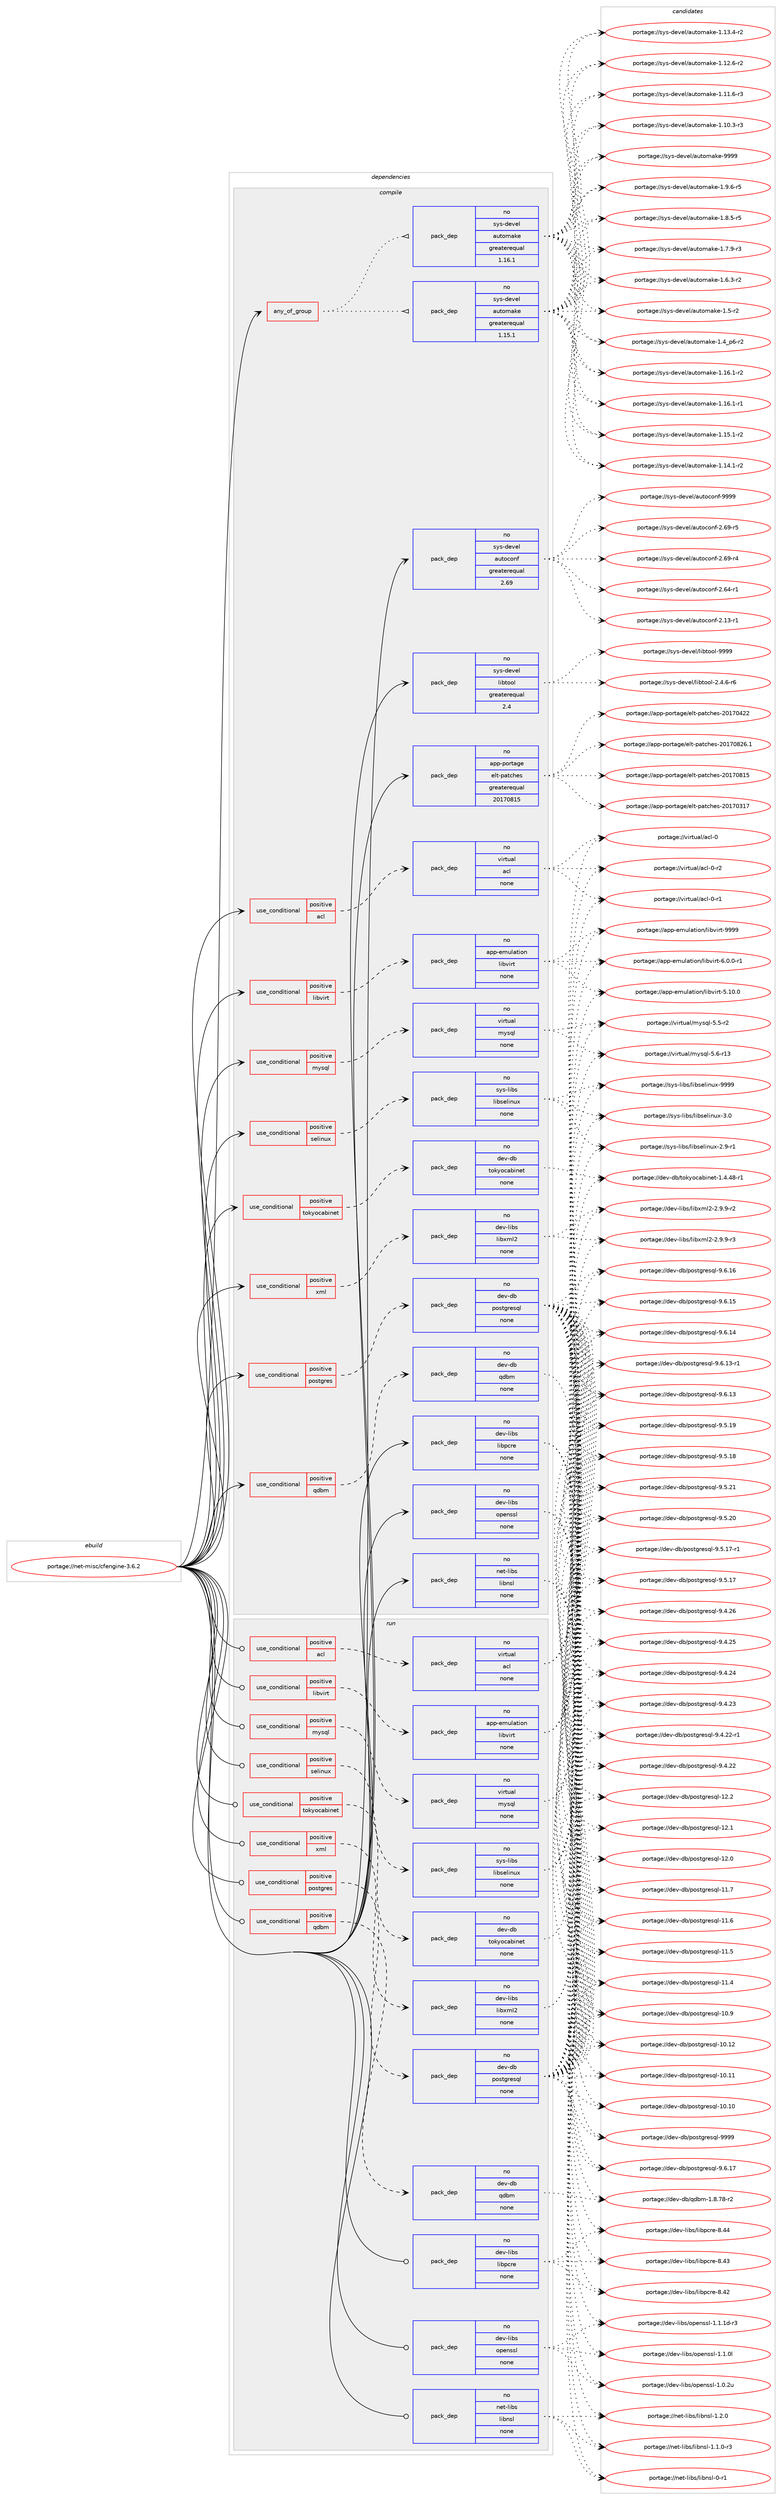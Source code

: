 digraph prolog {

# *************
# Graph options
# *************

newrank=true;
concentrate=true;
compound=true;
graph [rankdir=LR,fontname=Helvetica,fontsize=10,ranksep=1.5];#, ranksep=2.5, nodesep=0.2];
edge  [arrowhead=vee];
node  [fontname=Helvetica,fontsize=10];

# **********
# The ebuild
# **********

subgraph cluster_leftcol {
color=gray;
rank=same;
label=<<i>ebuild</i>>;
id [label="portage://net-misc/cfengine-3.6.2", color=red, width=4, href="../net-misc/cfengine-3.6.2.svg"];
}

# ****************
# The dependencies
# ****************

subgraph cluster_midcol {
color=gray;
label=<<i>dependencies</i>>;
subgraph cluster_compile {
fillcolor="#eeeeee";
style=filled;
label=<<i>compile</i>>;
subgraph any1076 {
dependency53568 [label=<<TABLE BORDER="0" CELLBORDER="1" CELLSPACING="0" CELLPADDING="4"><TR><TD CELLPADDING="10">any_of_group</TD></TR></TABLE>>, shape=none, color=red];subgraph pack42357 {
dependency53569 [label=<<TABLE BORDER="0" CELLBORDER="1" CELLSPACING="0" CELLPADDING="4" WIDTH="220"><TR><TD ROWSPAN="6" CELLPADDING="30">pack_dep</TD></TR><TR><TD WIDTH="110">no</TD></TR><TR><TD>sys-devel</TD></TR><TR><TD>automake</TD></TR><TR><TD>greaterequal</TD></TR><TR><TD>1.16.1</TD></TR></TABLE>>, shape=none, color=blue];
}
dependency53568:e -> dependency53569:w [weight=20,style="dotted",arrowhead="oinv"];
subgraph pack42358 {
dependency53570 [label=<<TABLE BORDER="0" CELLBORDER="1" CELLSPACING="0" CELLPADDING="4" WIDTH="220"><TR><TD ROWSPAN="6" CELLPADDING="30">pack_dep</TD></TR><TR><TD WIDTH="110">no</TD></TR><TR><TD>sys-devel</TD></TR><TR><TD>automake</TD></TR><TR><TD>greaterequal</TD></TR><TR><TD>1.15.1</TD></TR></TABLE>>, shape=none, color=blue];
}
dependency53568:e -> dependency53570:w [weight=20,style="dotted",arrowhead="oinv"];
}
id:e -> dependency53568:w [weight=20,style="solid",arrowhead="vee"];
subgraph cond10128 {
dependency53571 [label=<<TABLE BORDER="0" CELLBORDER="1" CELLSPACING="0" CELLPADDING="4"><TR><TD ROWSPAN="3" CELLPADDING="10">use_conditional</TD></TR><TR><TD>positive</TD></TR><TR><TD>acl</TD></TR></TABLE>>, shape=none, color=red];
subgraph pack42359 {
dependency53572 [label=<<TABLE BORDER="0" CELLBORDER="1" CELLSPACING="0" CELLPADDING="4" WIDTH="220"><TR><TD ROWSPAN="6" CELLPADDING="30">pack_dep</TD></TR><TR><TD WIDTH="110">no</TD></TR><TR><TD>virtual</TD></TR><TR><TD>acl</TD></TR><TR><TD>none</TD></TR><TR><TD></TD></TR></TABLE>>, shape=none, color=blue];
}
dependency53571:e -> dependency53572:w [weight=20,style="dashed",arrowhead="vee"];
}
id:e -> dependency53571:w [weight=20,style="solid",arrowhead="vee"];
subgraph cond10129 {
dependency53573 [label=<<TABLE BORDER="0" CELLBORDER="1" CELLSPACING="0" CELLPADDING="4"><TR><TD ROWSPAN="3" CELLPADDING="10">use_conditional</TD></TR><TR><TD>positive</TD></TR><TR><TD>libvirt</TD></TR></TABLE>>, shape=none, color=red];
subgraph pack42360 {
dependency53574 [label=<<TABLE BORDER="0" CELLBORDER="1" CELLSPACING="0" CELLPADDING="4" WIDTH="220"><TR><TD ROWSPAN="6" CELLPADDING="30">pack_dep</TD></TR><TR><TD WIDTH="110">no</TD></TR><TR><TD>app-emulation</TD></TR><TR><TD>libvirt</TD></TR><TR><TD>none</TD></TR><TR><TD></TD></TR></TABLE>>, shape=none, color=blue];
}
dependency53573:e -> dependency53574:w [weight=20,style="dashed",arrowhead="vee"];
}
id:e -> dependency53573:w [weight=20,style="solid",arrowhead="vee"];
subgraph cond10130 {
dependency53575 [label=<<TABLE BORDER="0" CELLBORDER="1" CELLSPACING="0" CELLPADDING="4"><TR><TD ROWSPAN="3" CELLPADDING="10">use_conditional</TD></TR><TR><TD>positive</TD></TR><TR><TD>mysql</TD></TR></TABLE>>, shape=none, color=red];
subgraph pack42361 {
dependency53576 [label=<<TABLE BORDER="0" CELLBORDER="1" CELLSPACING="0" CELLPADDING="4" WIDTH="220"><TR><TD ROWSPAN="6" CELLPADDING="30">pack_dep</TD></TR><TR><TD WIDTH="110">no</TD></TR><TR><TD>virtual</TD></TR><TR><TD>mysql</TD></TR><TR><TD>none</TD></TR><TR><TD></TD></TR></TABLE>>, shape=none, color=blue];
}
dependency53575:e -> dependency53576:w [weight=20,style="dashed",arrowhead="vee"];
}
id:e -> dependency53575:w [weight=20,style="solid",arrowhead="vee"];
subgraph cond10131 {
dependency53577 [label=<<TABLE BORDER="0" CELLBORDER="1" CELLSPACING="0" CELLPADDING="4"><TR><TD ROWSPAN="3" CELLPADDING="10">use_conditional</TD></TR><TR><TD>positive</TD></TR><TR><TD>postgres</TD></TR></TABLE>>, shape=none, color=red];
subgraph pack42362 {
dependency53578 [label=<<TABLE BORDER="0" CELLBORDER="1" CELLSPACING="0" CELLPADDING="4" WIDTH="220"><TR><TD ROWSPAN="6" CELLPADDING="30">pack_dep</TD></TR><TR><TD WIDTH="110">no</TD></TR><TR><TD>dev-db</TD></TR><TR><TD>postgresql</TD></TR><TR><TD>none</TD></TR><TR><TD></TD></TR></TABLE>>, shape=none, color=blue];
}
dependency53577:e -> dependency53578:w [weight=20,style="dashed",arrowhead="vee"];
}
id:e -> dependency53577:w [weight=20,style="solid",arrowhead="vee"];
subgraph cond10132 {
dependency53579 [label=<<TABLE BORDER="0" CELLBORDER="1" CELLSPACING="0" CELLPADDING="4"><TR><TD ROWSPAN="3" CELLPADDING="10">use_conditional</TD></TR><TR><TD>positive</TD></TR><TR><TD>qdbm</TD></TR></TABLE>>, shape=none, color=red];
subgraph pack42363 {
dependency53580 [label=<<TABLE BORDER="0" CELLBORDER="1" CELLSPACING="0" CELLPADDING="4" WIDTH="220"><TR><TD ROWSPAN="6" CELLPADDING="30">pack_dep</TD></TR><TR><TD WIDTH="110">no</TD></TR><TR><TD>dev-db</TD></TR><TR><TD>qdbm</TD></TR><TR><TD>none</TD></TR><TR><TD></TD></TR></TABLE>>, shape=none, color=blue];
}
dependency53579:e -> dependency53580:w [weight=20,style="dashed",arrowhead="vee"];
}
id:e -> dependency53579:w [weight=20,style="solid",arrowhead="vee"];
subgraph cond10133 {
dependency53581 [label=<<TABLE BORDER="0" CELLBORDER="1" CELLSPACING="0" CELLPADDING="4"><TR><TD ROWSPAN="3" CELLPADDING="10">use_conditional</TD></TR><TR><TD>positive</TD></TR><TR><TD>selinux</TD></TR></TABLE>>, shape=none, color=red];
subgraph pack42364 {
dependency53582 [label=<<TABLE BORDER="0" CELLBORDER="1" CELLSPACING="0" CELLPADDING="4" WIDTH="220"><TR><TD ROWSPAN="6" CELLPADDING="30">pack_dep</TD></TR><TR><TD WIDTH="110">no</TD></TR><TR><TD>sys-libs</TD></TR><TR><TD>libselinux</TD></TR><TR><TD>none</TD></TR><TR><TD></TD></TR></TABLE>>, shape=none, color=blue];
}
dependency53581:e -> dependency53582:w [weight=20,style="dashed",arrowhead="vee"];
}
id:e -> dependency53581:w [weight=20,style="solid",arrowhead="vee"];
subgraph cond10134 {
dependency53583 [label=<<TABLE BORDER="0" CELLBORDER="1" CELLSPACING="0" CELLPADDING="4"><TR><TD ROWSPAN="3" CELLPADDING="10">use_conditional</TD></TR><TR><TD>positive</TD></TR><TR><TD>tokyocabinet</TD></TR></TABLE>>, shape=none, color=red];
subgraph pack42365 {
dependency53584 [label=<<TABLE BORDER="0" CELLBORDER="1" CELLSPACING="0" CELLPADDING="4" WIDTH="220"><TR><TD ROWSPAN="6" CELLPADDING="30">pack_dep</TD></TR><TR><TD WIDTH="110">no</TD></TR><TR><TD>dev-db</TD></TR><TR><TD>tokyocabinet</TD></TR><TR><TD>none</TD></TR><TR><TD></TD></TR></TABLE>>, shape=none, color=blue];
}
dependency53583:e -> dependency53584:w [weight=20,style="dashed",arrowhead="vee"];
}
id:e -> dependency53583:w [weight=20,style="solid",arrowhead="vee"];
subgraph cond10135 {
dependency53585 [label=<<TABLE BORDER="0" CELLBORDER="1" CELLSPACING="0" CELLPADDING="4"><TR><TD ROWSPAN="3" CELLPADDING="10">use_conditional</TD></TR><TR><TD>positive</TD></TR><TR><TD>xml</TD></TR></TABLE>>, shape=none, color=red];
subgraph pack42366 {
dependency53586 [label=<<TABLE BORDER="0" CELLBORDER="1" CELLSPACING="0" CELLPADDING="4" WIDTH="220"><TR><TD ROWSPAN="6" CELLPADDING="30">pack_dep</TD></TR><TR><TD WIDTH="110">no</TD></TR><TR><TD>dev-libs</TD></TR><TR><TD>libxml2</TD></TR><TR><TD>none</TD></TR><TR><TD></TD></TR></TABLE>>, shape=none, color=blue];
}
dependency53585:e -> dependency53586:w [weight=20,style="dashed",arrowhead="vee"];
}
id:e -> dependency53585:w [weight=20,style="solid",arrowhead="vee"];
subgraph pack42367 {
dependency53587 [label=<<TABLE BORDER="0" CELLBORDER="1" CELLSPACING="0" CELLPADDING="4" WIDTH="220"><TR><TD ROWSPAN="6" CELLPADDING="30">pack_dep</TD></TR><TR><TD WIDTH="110">no</TD></TR><TR><TD>app-portage</TD></TR><TR><TD>elt-patches</TD></TR><TR><TD>greaterequal</TD></TR><TR><TD>20170815</TD></TR></TABLE>>, shape=none, color=blue];
}
id:e -> dependency53587:w [weight=20,style="solid",arrowhead="vee"];
subgraph pack42368 {
dependency53588 [label=<<TABLE BORDER="0" CELLBORDER="1" CELLSPACING="0" CELLPADDING="4" WIDTH="220"><TR><TD ROWSPAN="6" CELLPADDING="30">pack_dep</TD></TR><TR><TD WIDTH="110">no</TD></TR><TR><TD>dev-libs</TD></TR><TR><TD>libpcre</TD></TR><TR><TD>none</TD></TR><TR><TD></TD></TR></TABLE>>, shape=none, color=blue];
}
id:e -> dependency53588:w [weight=20,style="solid",arrowhead="vee"];
subgraph pack42369 {
dependency53589 [label=<<TABLE BORDER="0" CELLBORDER="1" CELLSPACING="0" CELLPADDING="4" WIDTH="220"><TR><TD ROWSPAN="6" CELLPADDING="30">pack_dep</TD></TR><TR><TD WIDTH="110">no</TD></TR><TR><TD>dev-libs</TD></TR><TR><TD>openssl</TD></TR><TR><TD>none</TD></TR><TR><TD></TD></TR></TABLE>>, shape=none, color=blue];
}
id:e -> dependency53589:w [weight=20,style="solid",arrowhead="vee"];
subgraph pack42370 {
dependency53590 [label=<<TABLE BORDER="0" CELLBORDER="1" CELLSPACING="0" CELLPADDING="4" WIDTH="220"><TR><TD ROWSPAN="6" CELLPADDING="30">pack_dep</TD></TR><TR><TD WIDTH="110">no</TD></TR><TR><TD>net-libs</TD></TR><TR><TD>libnsl</TD></TR><TR><TD>none</TD></TR><TR><TD></TD></TR></TABLE>>, shape=none, color=blue];
}
id:e -> dependency53590:w [weight=20,style="solid",arrowhead="vee"];
subgraph pack42371 {
dependency53591 [label=<<TABLE BORDER="0" CELLBORDER="1" CELLSPACING="0" CELLPADDING="4" WIDTH="220"><TR><TD ROWSPAN="6" CELLPADDING="30">pack_dep</TD></TR><TR><TD WIDTH="110">no</TD></TR><TR><TD>sys-devel</TD></TR><TR><TD>autoconf</TD></TR><TR><TD>greaterequal</TD></TR><TR><TD>2.69</TD></TR></TABLE>>, shape=none, color=blue];
}
id:e -> dependency53591:w [weight=20,style="solid",arrowhead="vee"];
subgraph pack42372 {
dependency53592 [label=<<TABLE BORDER="0" CELLBORDER="1" CELLSPACING="0" CELLPADDING="4" WIDTH="220"><TR><TD ROWSPAN="6" CELLPADDING="30">pack_dep</TD></TR><TR><TD WIDTH="110">no</TD></TR><TR><TD>sys-devel</TD></TR><TR><TD>libtool</TD></TR><TR><TD>greaterequal</TD></TR><TR><TD>2.4</TD></TR></TABLE>>, shape=none, color=blue];
}
id:e -> dependency53592:w [weight=20,style="solid",arrowhead="vee"];
}
subgraph cluster_compileandrun {
fillcolor="#eeeeee";
style=filled;
label=<<i>compile and run</i>>;
}
subgraph cluster_run {
fillcolor="#eeeeee";
style=filled;
label=<<i>run</i>>;
subgraph cond10136 {
dependency53593 [label=<<TABLE BORDER="0" CELLBORDER="1" CELLSPACING="0" CELLPADDING="4"><TR><TD ROWSPAN="3" CELLPADDING="10">use_conditional</TD></TR><TR><TD>positive</TD></TR><TR><TD>acl</TD></TR></TABLE>>, shape=none, color=red];
subgraph pack42373 {
dependency53594 [label=<<TABLE BORDER="0" CELLBORDER="1" CELLSPACING="0" CELLPADDING="4" WIDTH="220"><TR><TD ROWSPAN="6" CELLPADDING="30">pack_dep</TD></TR><TR><TD WIDTH="110">no</TD></TR><TR><TD>virtual</TD></TR><TR><TD>acl</TD></TR><TR><TD>none</TD></TR><TR><TD></TD></TR></TABLE>>, shape=none, color=blue];
}
dependency53593:e -> dependency53594:w [weight=20,style="dashed",arrowhead="vee"];
}
id:e -> dependency53593:w [weight=20,style="solid",arrowhead="odot"];
subgraph cond10137 {
dependency53595 [label=<<TABLE BORDER="0" CELLBORDER="1" CELLSPACING="0" CELLPADDING="4"><TR><TD ROWSPAN="3" CELLPADDING="10">use_conditional</TD></TR><TR><TD>positive</TD></TR><TR><TD>libvirt</TD></TR></TABLE>>, shape=none, color=red];
subgraph pack42374 {
dependency53596 [label=<<TABLE BORDER="0" CELLBORDER="1" CELLSPACING="0" CELLPADDING="4" WIDTH="220"><TR><TD ROWSPAN="6" CELLPADDING="30">pack_dep</TD></TR><TR><TD WIDTH="110">no</TD></TR><TR><TD>app-emulation</TD></TR><TR><TD>libvirt</TD></TR><TR><TD>none</TD></TR><TR><TD></TD></TR></TABLE>>, shape=none, color=blue];
}
dependency53595:e -> dependency53596:w [weight=20,style="dashed",arrowhead="vee"];
}
id:e -> dependency53595:w [weight=20,style="solid",arrowhead="odot"];
subgraph cond10138 {
dependency53597 [label=<<TABLE BORDER="0" CELLBORDER="1" CELLSPACING="0" CELLPADDING="4"><TR><TD ROWSPAN="3" CELLPADDING="10">use_conditional</TD></TR><TR><TD>positive</TD></TR><TR><TD>mysql</TD></TR></TABLE>>, shape=none, color=red];
subgraph pack42375 {
dependency53598 [label=<<TABLE BORDER="0" CELLBORDER="1" CELLSPACING="0" CELLPADDING="4" WIDTH="220"><TR><TD ROWSPAN="6" CELLPADDING="30">pack_dep</TD></TR><TR><TD WIDTH="110">no</TD></TR><TR><TD>virtual</TD></TR><TR><TD>mysql</TD></TR><TR><TD>none</TD></TR><TR><TD></TD></TR></TABLE>>, shape=none, color=blue];
}
dependency53597:e -> dependency53598:w [weight=20,style="dashed",arrowhead="vee"];
}
id:e -> dependency53597:w [weight=20,style="solid",arrowhead="odot"];
subgraph cond10139 {
dependency53599 [label=<<TABLE BORDER="0" CELLBORDER="1" CELLSPACING="0" CELLPADDING="4"><TR><TD ROWSPAN="3" CELLPADDING="10">use_conditional</TD></TR><TR><TD>positive</TD></TR><TR><TD>postgres</TD></TR></TABLE>>, shape=none, color=red];
subgraph pack42376 {
dependency53600 [label=<<TABLE BORDER="0" CELLBORDER="1" CELLSPACING="0" CELLPADDING="4" WIDTH="220"><TR><TD ROWSPAN="6" CELLPADDING="30">pack_dep</TD></TR><TR><TD WIDTH="110">no</TD></TR><TR><TD>dev-db</TD></TR><TR><TD>postgresql</TD></TR><TR><TD>none</TD></TR><TR><TD></TD></TR></TABLE>>, shape=none, color=blue];
}
dependency53599:e -> dependency53600:w [weight=20,style="dashed",arrowhead="vee"];
}
id:e -> dependency53599:w [weight=20,style="solid",arrowhead="odot"];
subgraph cond10140 {
dependency53601 [label=<<TABLE BORDER="0" CELLBORDER="1" CELLSPACING="0" CELLPADDING="4"><TR><TD ROWSPAN="3" CELLPADDING="10">use_conditional</TD></TR><TR><TD>positive</TD></TR><TR><TD>qdbm</TD></TR></TABLE>>, shape=none, color=red];
subgraph pack42377 {
dependency53602 [label=<<TABLE BORDER="0" CELLBORDER="1" CELLSPACING="0" CELLPADDING="4" WIDTH="220"><TR><TD ROWSPAN="6" CELLPADDING="30">pack_dep</TD></TR><TR><TD WIDTH="110">no</TD></TR><TR><TD>dev-db</TD></TR><TR><TD>qdbm</TD></TR><TR><TD>none</TD></TR><TR><TD></TD></TR></TABLE>>, shape=none, color=blue];
}
dependency53601:e -> dependency53602:w [weight=20,style="dashed",arrowhead="vee"];
}
id:e -> dependency53601:w [weight=20,style="solid",arrowhead="odot"];
subgraph cond10141 {
dependency53603 [label=<<TABLE BORDER="0" CELLBORDER="1" CELLSPACING="0" CELLPADDING="4"><TR><TD ROWSPAN="3" CELLPADDING="10">use_conditional</TD></TR><TR><TD>positive</TD></TR><TR><TD>selinux</TD></TR></TABLE>>, shape=none, color=red];
subgraph pack42378 {
dependency53604 [label=<<TABLE BORDER="0" CELLBORDER="1" CELLSPACING="0" CELLPADDING="4" WIDTH="220"><TR><TD ROWSPAN="6" CELLPADDING="30">pack_dep</TD></TR><TR><TD WIDTH="110">no</TD></TR><TR><TD>sys-libs</TD></TR><TR><TD>libselinux</TD></TR><TR><TD>none</TD></TR><TR><TD></TD></TR></TABLE>>, shape=none, color=blue];
}
dependency53603:e -> dependency53604:w [weight=20,style="dashed",arrowhead="vee"];
}
id:e -> dependency53603:w [weight=20,style="solid",arrowhead="odot"];
subgraph cond10142 {
dependency53605 [label=<<TABLE BORDER="0" CELLBORDER="1" CELLSPACING="0" CELLPADDING="4"><TR><TD ROWSPAN="3" CELLPADDING="10">use_conditional</TD></TR><TR><TD>positive</TD></TR><TR><TD>tokyocabinet</TD></TR></TABLE>>, shape=none, color=red];
subgraph pack42379 {
dependency53606 [label=<<TABLE BORDER="0" CELLBORDER="1" CELLSPACING="0" CELLPADDING="4" WIDTH="220"><TR><TD ROWSPAN="6" CELLPADDING="30">pack_dep</TD></TR><TR><TD WIDTH="110">no</TD></TR><TR><TD>dev-db</TD></TR><TR><TD>tokyocabinet</TD></TR><TR><TD>none</TD></TR><TR><TD></TD></TR></TABLE>>, shape=none, color=blue];
}
dependency53605:e -> dependency53606:w [weight=20,style="dashed",arrowhead="vee"];
}
id:e -> dependency53605:w [weight=20,style="solid",arrowhead="odot"];
subgraph cond10143 {
dependency53607 [label=<<TABLE BORDER="0" CELLBORDER="1" CELLSPACING="0" CELLPADDING="4"><TR><TD ROWSPAN="3" CELLPADDING="10">use_conditional</TD></TR><TR><TD>positive</TD></TR><TR><TD>xml</TD></TR></TABLE>>, shape=none, color=red];
subgraph pack42380 {
dependency53608 [label=<<TABLE BORDER="0" CELLBORDER="1" CELLSPACING="0" CELLPADDING="4" WIDTH="220"><TR><TD ROWSPAN="6" CELLPADDING="30">pack_dep</TD></TR><TR><TD WIDTH="110">no</TD></TR><TR><TD>dev-libs</TD></TR><TR><TD>libxml2</TD></TR><TR><TD>none</TD></TR><TR><TD></TD></TR></TABLE>>, shape=none, color=blue];
}
dependency53607:e -> dependency53608:w [weight=20,style="dashed",arrowhead="vee"];
}
id:e -> dependency53607:w [weight=20,style="solid",arrowhead="odot"];
subgraph pack42381 {
dependency53609 [label=<<TABLE BORDER="0" CELLBORDER="1" CELLSPACING="0" CELLPADDING="4" WIDTH="220"><TR><TD ROWSPAN="6" CELLPADDING="30">pack_dep</TD></TR><TR><TD WIDTH="110">no</TD></TR><TR><TD>dev-libs</TD></TR><TR><TD>libpcre</TD></TR><TR><TD>none</TD></TR><TR><TD></TD></TR></TABLE>>, shape=none, color=blue];
}
id:e -> dependency53609:w [weight=20,style="solid",arrowhead="odot"];
subgraph pack42382 {
dependency53610 [label=<<TABLE BORDER="0" CELLBORDER="1" CELLSPACING="0" CELLPADDING="4" WIDTH="220"><TR><TD ROWSPAN="6" CELLPADDING="30">pack_dep</TD></TR><TR><TD WIDTH="110">no</TD></TR><TR><TD>dev-libs</TD></TR><TR><TD>openssl</TD></TR><TR><TD>none</TD></TR><TR><TD></TD></TR></TABLE>>, shape=none, color=blue];
}
id:e -> dependency53610:w [weight=20,style="solid",arrowhead="odot"];
subgraph pack42383 {
dependency53611 [label=<<TABLE BORDER="0" CELLBORDER="1" CELLSPACING="0" CELLPADDING="4" WIDTH="220"><TR><TD ROWSPAN="6" CELLPADDING="30">pack_dep</TD></TR><TR><TD WIDTH="110">no</TD></TR><TR><TD>net-libs</TD></TR><TR><TD>libnsl</TD></TR><TR><TD>none</TD></TR><TR><TD></TD></TR></TABLE>>, shape=none, color=blue];
}
id:e -> dependency53611:w [weight=20,style="solid",arrowhead="odot"];
}
}

# **************
# The candidates
# **************

subgraph cluster_choices {
rank=same;
color=gray;
label=<<i>candidates</i>>;

subgraph choice42357 {
color=black;
nodesep=1;
choice115121115451001011181011084797117116111109971071014557575757 [label="portage://sys-devel/automake-9999", color=red, width=4,href="../sys-devel/automake-9999.svg"];
choice115121115451001011181011084797117116111109971071014549465746544511453 [label="portage://sys-devel/automake-1.9.6-r5", color=red, width=4,href="../sys-devel/automake-1.9.6-r5.svg"];
choice115121115451001011181011084797117116111109971071014549465646534511453 [label="portage://sys-devel/automake-1.8.5-r5", color=red, width=4,href="../sys-devel/automake-1.8.5-r5.svg"];
choice115121115451001011181011084797117116111109971071014549465546574511451 [label="portage://sys-devel/automake-1.7.9-r3", color=red, width=4,href="../sys-devel/automake-1.7.9-r3.svg"];
choice115121115451001011181011084797117116111109971071014549465446514511450 [label="portage://sys-devel/automake-1.6.3-r2", color=red, width=4,href="../sys-devel/automake-1.6.3-r2.svg"];
choice11512111545100101118101108479711711611110997107101454946534511450 [label="portage://sys-devel/automake-1.5-r2", color=red, width=4,href="../sys-devel/automake-1.5-r2.svg"];
choice115121115451001011181011084797117116111109971071014549465295112544511450 [label="portage://sys-devel/automake-1.4_p6-r2", color=red, width=4,href="../sys-devel/automake-1.4_p6-r2.svg"];
choice11512111545100101118101108479711711611110997107101454946495446494511450 [label="portage://sys-devel/automake-1.16.1-r2", color=red, width=4,href="../sys-devel/automake-1.16.1-r2.svg"];
choice11512111545100101118101108479711711611110997107101454946495446494511449 [label="portage://sys-devel/automake-1.16.1-r1", color=red, width=4,href="../sys-devel/automake-1.16.1-r1.svg"];
choice11512111545100101118101108479711711611110997107101454946495346494511450 [label="portage://sys-devel/automake-1.15.1-r2", color=red, width=4,href="../sys-devel/automake-1.15.1-r2.svg"];
choice11512111545100101118101108479711711611110997107101454946495246494511450 [label="portage://sys-devel/automake-1.14.1-r2", color=red, width=4,href="../sys-devel/automake-1.14.1-r2.svg"];
choice11512111545100101118101108479711711611110997107101454946495146524511450 [label="portage://sys-devel/automake-1.13.4-r2", color=red, width=4,href="../sys-devel/automake-1.13.4-r2.svg"];
choice11512111545100101118101108479711711611110997107101454946495046544511450 [label="portage://sys-devel/automake-1.12.6-r2", color=red, width=4,href="../sys-devel/automake-1.12.6-r2.svg"];
choice11512111545100101118101108479711711611110997107101454946494946544511451 [label="portage://sys-devel/automake-1.11.6-r3", color=red, width=4,href="../sys-devel/automake-1.11.6-r3.svg"];
choice11512111545100101118101108479711711611110997107101454946494846514511451 [label="portage://sys-devel/automake-1.10.3-r3", color=red, width=4,href="../sys-devel/automake-1.10.3-r3.svg"];
dependency53569:e -> choice115121115451001011181011084797117116111109971071014557575757:w [style=dotted,weight="100"];
dependency53569:e -> choice115121115451001011181011084797117116111109971071014549465746544511453:w [style=dotted,weight="100"];
dependency53569:e -> choice115121115451001011181011084797117116111109971071014549465646534511453:w [style=dotted,weight="100"];
dependency53569:e -> choice115121115451001011181011084797117116111109971071014549465546574511451:w [style=dotted,weight="100"];
dependency53569:e -> choice115121115451001011181011084797117116111109971071014549465446514511450:w [style=dotted,weight="100"];
dependency53569:e -> choice11512111545100101118101108479711711611110997107101454946534511450:w [style=dotted,weight="100"];
dependency53569:e -> choice115121115451001011181011084797117116111109971071014549465295112544511450:w [style=dotted,weight="100"];
dependency53569:e -> choice11512111545100101118101108479711711611110997107101454946495446494511450:w [style=dotted,weight="100"];
dependency53569:e -> choice11512111545100101118101108479711711611110997107101454946495446494511449:w [style=dotted,weight="100"];
dependency53569:e -> choice11512111545100101118101108479711711611110997107101454946495346494511450:w [style=dotted,weight="100"];
dependency53569:e -> choice11512111545100101118101108479711711611110997107101454946495246494511450:w [style=dotted,weight="100"];
dependency53569:e -> choice11512111545100101118101108479711711611110997107101454946495146524511450:w [style=dotted,weight="100"];
dependency53569:e -> choice11512111545100101118101108479711711611110997107101454946495046544511450:w [style=dotted,weight="100"];
dependency53569:e -> choice11512111545100101118101108479711711611110997107101454946494946544511451:w [style=dotted,weight="100"];
dependency53569:e -> choice11512111545100101118101108479711711611110997107101454946494846514511451:w [style=dotted,weight="100"];
}
subgraph choice42358 {
color=black;
nodesep=1;
choice115121115451001011181011084797117116111109971071014557575757 [label="portage://sys-devel/automake-9999", color=red, width=4,href="../sys-devel/automake-9999.svg"];
choice115121115451001011181011084797117116111109971071014549465746544511453 [label="portage://sys-devel/automake-1.9.6-r5", color=red, width=4,href="../sys-devel/automake-1.9.6-r5.svg"];
choice115121115451001011181011084797117116111109971071014549465646534511453 [label="portage://sys-devel/automake-1.8.5-r5", color=red, width=4,href="../sys-devel/automake-1.8.5-r5.svg"];
choice115121115451001011181011084797117116111109971071014549465546574511451 [label="portage://sys-devel/automake-1.7.9-r3", color=red, width=4,href="../sys-devel/automake-1.7.9-r3.svg"];
choice115121115451001011181011084797117116111109971071014549465446514511450 [label="portage://sys-devel/automake-1.6.3-r2", color=red, width=4,href="../sys-devel/automake-1.6.3-r2.svg"];
choice11512111545100101118101108479711711611110997107101454946534511450 [label="portage://sys-devel/automake-1.5-r2", color=red, width=4,href="../sys-devel/automake-1.5-r2.svg"];
choice115121115451001011181011084797117116111109971071014549465295112544511450 [label="portage://sys-devel/automake-1.4_p6-r2", color=red, width=4,href="../sys-devel/automake-1.4_p6-r2.svg"];
choice11512111545100101118101108479711711611110997107101454946495446494511450 [label="portage://sys-devel/automake-1.16.1-r2", color=red, width=4,href="../sys-devel/automake-1.16.1-r2.svg"];
choice11512111545100101118101108479711711611110997107101454946495446494511449 [label="portage://sys-devel/automake-1.16.1-r1", color=red, width=4,href="../sys-devel/automake-1.16.1-r1.svg"];
choice11512111545100101118101108479711711611110997107101454946495346494511450 [label="portage://sys-devel/automake-1.15.1-r2", color=red, width=4,href="../sys-devel/automake-1.15.1-r2.svg"];
choice11512111545100101118101108479711711611110997107101454946495246494511450 [label="portage://sys-devel/automake-1.14.1-r2", color=red, width=4,href="../sys-devel/automake-1.14.1-r2.svg"];
choice11512111545100101118101108479711711611110997107101454946495146524511450 [label="portage://sys-devel/automake-1.13.4-r2", color=red, width=4,href="../sys-devel/automake-1.13.4-r2.svg"];
choice11512111545100101118101108479711711611110997107101454946495046544511450 [label="portage://sys-devel/automake-1.12.6-r2", color=red, width=4,href="../sys-devel/automake-1.12.6-r2.svg"];
choice11512111545100101118101108479711711611110997107101454946494946544511451 [label="portage://sys-devel/automake-1.11.6-r3", color=red, width=4,href="../sys-devel/automake-1.11.6-r3.svg"];
choice11512111545100101118101108479711711611110997107101454946494846514511451 [label="portage://sys-devel/automake-1.10.3-r3", color=red, width=4,href="../sys-devel/automake-1.10.3-r3.svg"];
dependency53570:e -> choice115121115451001011181011084797117116111109971071014557575757:w [style=dotted,weight="100"];
dependency53570:e -> choice115121115451001011181011084797117116111109971071014549465746544511453:w [style=dotted,weight="100"];
dependency53570:e -> choice115121115451001011181011084797117116111109971071014549465646534511453:w [style=dotted,weight="100"];
dependency53570:e -> choice115121115451001011181011084797117116111109971071014549465546574511451:w [style=dotted,weight="100"];
dependency53570:e -> choice115121115451001011181011084797117116111109971071014549465446514511450:w [style=dotted,weight="100"];
dependency53570:e -> choice11512111545100101118101108479711711611110997107101454946534511450:w [style=dotted,weight="100"];
dependency53570:e -> choice115121115451001011181011084797117116111109971071014549465295112544511450:w [style=dotted,weight="100"];
dependency53570:e -> choice11512111545100101118101108479711711611110997107101454946495446494511450:w [style=dotted,weight="100"];
dependency53570:e -> choice11512111545100101118101108479711711611110997107101454946495446494511449:w [style=dotted,weight="100"];
dependency53570:e -> choice11512111545100101118101108479711711611110997107101454946495346494511450:w [style=dotted,weight="100"];
dependency53570:e -> choice11512111545100101118101108479711711611110997107101454946495246494511450:w [style=dotted,weight="100"];
dependency53570:e -> choice11512111545100101118101108479711711611110997107101454946495146524511450:w [style=dotted,weight="100"];
dependency53570:e -> choice11512111545100101118101108479711711611110997107101454946495046544511450:w [style=dotted,weight="100"];
dependency53570:e -> choice11512111545100101118101108479711711611110997107101454946494946544511451:w [style=dotted,weight="100"];
dependency53570:e -> choice11512111545100101118101108479711711611110997107101454946494846514511451:w [style=dotted,weight="100"];
}
subgraph choice42359 {
color=black;
nodesep=1;
choice1181051141161179710847979910845484511450 [label="portage://virtual/acl-0-r2", color=red, width=4,href="../virtual/acl-0-r2.svg"];
choice1181051141161179710847979910845484511449 [label="portage://virtual/acl-0-r1", color=red, width=4,href="../virtual/acl-0-r1.svg"];
choice118105114116117971084797991084548 [label="portage://virtual/acl-0", color=red, width=4,href="../virtual/acl-0.svg"];
dependency53572:e -> choice1181051141161179710847979910845484511450:w [style=dotted,weight="100"];
dependency53572:e -> choice1181051141161179710847979910845484511449:w [style=dotted,weight="100"];
dependency53572:e -> choice118105114116117971084797991084548:w [style=dotted,weight="100"];
}
subgraph choice42360 {
color=black;
nodesep=1;
choice97112112451011091171089711610511111047108105981181051141164557575757 [label="portage://app-emulation/libvirt-9999", color=red, width=4,href="../app-emulation/libvirt-9999.svg"];
choice97112112451011091171089711610511111047108105981181051141164554464846484511449 [label="portage://app-emulation/libvirt-6.0.0-r1", color=red, width=4,href="../app-emulation/libvirt-6.0.0-r1.svg"];
choice971121124510110911710897116105111110471081059811810511411645534649484648 [label="portage://app-emulation/libvirt-5.10.0", color=red, width=4,href="../app-emulation/libvirt-5.10.0.svg"];
dependency53574:e -> choice97112112451011091171089711610511111047108105981181051141164557575757:w [style=dotted,weight="100"];
dependency53574:e -> choice97112112451011091171089711610511111047108105981181051141164554464846484511449:w [style=dotted,weight="100"];
dependency53574:e -> choice971121124510110911710897116105111110471081059811810511411645534649484648:w [style=dotted,weight="100"];
}
subgraph choice42361 {
color=black;
nodesep=1;
choice118105114116117971084710912111511310845534654451144951 [label="portage://virtual/mysql-5.6-r13", color=red, width=4,href="../virtual/mysql-5.6-r13.svg"];
choice1181051141161179710847109121115113108455346534511450 [label="portage://virtual/mysql-5.5-r2", color=red, width=4,href="../virtual/mysql-5.5-r2.svg"];
dependency53576:e -> choice118105114116117971084710912111511310845534654451144951:w [style=dotted,weight="100"];
dependency53576:e -> choice1181051141161179710847109121115113108455346534511450:w [style=dotted,weight="100"];
}
subgraph choice42362 {
color=black;
nodesep=1;
choice1001011184510098471121111151161031141011151131084557575757 [label="portage://dev-db/postgresql-9999", color=red, width=4,href="../dev-db/postgresql-9999.svg"];
choice10010111845100984711211111511610311410111511310845574654464955 [label="portage://dev-db/postgresql-9.6.17", color=red, width=4,href="../dev-db/postgresql-9.6.17.svg"];
choice10010111845100984711211111511610311410111511310845574654464954 [label="portage://dev-db/postgresql-9.6.16", color=red, width=4,href="../dev-db/postgresql-9.6.16.svg"];
choice10010111845100984711211111511610311410111511310845574654464953 [label="portage://dev-db/postgresql-9.6.15", color=red, width=4,href="../dev-db/postgresql-9.6.15.svg"];
choice10010111845100984711211111511610311410111511310845574654464952 [label="portage://dev-db/postgresql-9.6.14", color=red, width=4,href="../dev-db/postgresql-9.6.14.svg"];
choice100101118451009847112111115116103114101115113108455746544649514511449 [label="portage://dev-db/postgresql-9.6.13-r1", color=red, width=4,href="../dev-db/postgresql-9.6.13-r1.svg"];
choice10010111845100984711211111511610311410111511310845574654464951 [label="portage://dev-db/postgresql-9.6.13", color=red, width=4,href="../dev-db/postgresql-9.6.13.svg"];
choice10010111845100984711211111511610311410111511310845574653465049 [label="portage://dev-db/postgresql-9.5.21", color=red, width=4,href="../dev-db/postgresql-9.5.21.svg"];
choice10010111845100984711211111511610311410111511310845574653465048 [label="portage://dev-db/postgresql-9.5.20", color=red, width=4,href="../dev-db/postgresql-9.5.20.svg"];
choice10010111845100984711211111511610311410111511310845574653464957 [label="portage://dev-db/postgresql-9.5.19", color=red, width=4,href="../dev-db/postgresql-9.5.19.svg"];
choice10010111845100984711211111511610311410111511310845574653464956 [label="portage://dev-db/postgresql-9.5.18", color=red, width=4,href="../dev-db/postgresql-9.5.18.svg"];
choice100101118451009847112111115116103114101115113108455746534649554511449 [label="portage://dev-db/postgresql-9.5.17-r1", color=red, width=4,href="../dev-db/postgresql-9.5.17-r1.svg"];
choice10010111845100984711211111511610311410111511310845574653464955 [label="portage://dev-db/postgresql-9.5.17", color=red, width=4,href="../dev-db/postgresql-9.5.17.svg"];
choice10010111845100984711211111511610311410111511310845574652465054 [label="portage://dev-db/postgresql-9.4.26", color=red, width=4,href="../dev-db/postgresql-9.4.26.svg"];
choice10010111845100984711211111511610311410111511310845574652465053 [label="portage://dev-db/postgresql-9.4.25", color=red, width=4,href="../dev-db/postgresql-9.4.25.svg"];
choice10010111845100984711211111511610311410111511310845574652465052 [label="portage://dev-db/postgresql-9.4.24", color=red, width=4,href="../dev-db/postgresql-9.4.24.svg"];
choice10010111845100984711211111511610311410111511310845574652465051 [label="portage://dev-db/postgresql-9.4.23", color=red, width=4,href="../dev-db/postgresql-9.4.23.svg"];
choice100101118451009847112111115116103114101115113108455746524650504511449 [label="portage://dev-db/postgresql-9.4.22-r1", color=red, width=4,href="../dev-db/postgresql-9.4.22-r1.svg"];
choice10010111845100984711211111511610311410111511310845574652465050 [label="portage://dev-db/postgresql-9.4.22", color=red, width=4,href="../dev-db/postgresql-9.4.22.svg"];
choice1001011184510098471121111151161031141011151131084549504650 [label="portage://dev-db/postgresql-12.2", color=red, width=4,href="../dev-db/postgresql-12.2.svg"];
choice1001011184510098471121111151161031141011151131084549504649 [label="portage://dev-db/postgresql-12.1", color=red, width=4,href="../dev-db/postgresql-12.1.svg"];
choice1001011184510098471121111151161031141011151131084549504648 [label="portage://dev-db/postgresql-12.0", color=red, width=4,href="../dev-db/postgresql-12.0.svg"];
choice1001011184510098471121111151161031141011151131084549494655 [label="portage://dev-db/postgresql-11.7", color=red, width=4,href="../dev-db/postgresql-11.7.svg"];
choice1001011184510098471121111151161031141011151131084549494654 [label="portage://dev-db/postgresql-11.6", color=red, width=4,href="../dev-db/postgresql-11.6.svg"];
choice1001011184510098471121111151161031141011151131084549494653 [label="portage://dev-db/postgresql-11.5", color=red, width=4,href="../dev-db/postgresql-11.5.svg"];
choice1001011184510098471121111151161031141011151131084549494652 [label="portage://dev-db/postgresql-11.4", color=red, width=4,href="../dev-db/postgresql-11.4.svg"];
choice1001011184510098471121111151161031141011151131084549484657 [label="portage://dev-db/postgresql-10.9", color=red, width=4,href="../dev-db/postgresql-10.9.svg"];
choice100101118451009847112111115116103114101115113108454948464950 [label="portage://dev-db/postgresql-10.12", color=red, width=4,href="../dev-db/postgresql-10.12.svg"];
choice100101118451009847112111115116103114101115113108454948464949 [label="portage://dev-db/postgresql-10.11", color=red, width=4,href="../dev-db/postgresql-10.11.svg"];
choice100101118451009847112111115116103114101115113108454948464948 [label="portage://dev-db/postgresql-10.10", color=red, width=4,href="../dev-db/postgresql-10.10.svg"];
dependency53578:e -> choice1001011184510098471121111151161031141011151131084557575757:w [style=dotted,weight="100"];
dependency53578:e -> choice10010111845100984711211111511610311410111511310845574654464955:w [style=dotted,weight="100"];
dependency53578:e -> choice10010111845100984711211111511610311410111511310845574654464954:w [style=dotted,weight="100"];
dependency53578:e -> choice10010111845100984711211111511610311410111511310845574654464953:w [style=dotted,weight="100"];
dependency53578:e -> choice10010111845100984711211111511610311410111511310845574654464952:w [style=dotted,weight="100"];
dependency53578:e -> choice100101118451009847112111115116103114101115113108455746544649514511449:w [style=dotted,weight="100"];
dependency53578:e -> choice10010111845100984711211111511610311410111511310845574654464951:w [style=dotted,weight="100"];
dependency53578:e -> choice10010111845100984711211111511610311410111511310845574653465049:w [style=dotted,weight="100"];
dependency53578:e -> choice10010111845100984711211111511610311410111511310845574653465048:w [style=dotted,weight="100"];
dependency53578:e -> choice10010111845100984711211111511610311410111511310845574653464957:w [style=dotted,weight="100"];
dependency53578:e -> choice10010111845100984711211111511610311410111511310845574653464956:w [style=dotted,weight="100"];
dependency53578:e -> choice100101118451009847112111115116103114101115113108455746534649554511449:w [style=dotted,weight="100"];
dependency53578:e -> choice10010111845100984711211111511610311410111511310845574653464955:w [style=dotted,weight="100"];
dependency53578:e -> choice10010111845100984711211111511610311410111511310845574652465054:w [style=dotted,weight="100"];
dependency53578:e -> choice10010111845100984711211111511610311410111511310845574652465053:w [style=dotted,weight="100"];
dependency53578:e -> choice10010111845100984711211111511610311410111511310845574652465052:w [style=dotted,weight="100"];
dependency53578:e -> choice10010111845100984711211111511610311410111511310845574652465051:w [style=dotted,weight="100"];
dependency53578:e -> choice100101118451009847112111115116103114101115113108455746524650504511449:w [style=dotted,weight="100"];
dependency53578:e -> choice10010111845100984711211111511610311410111511310845574652465050:w [style=dotted,weight="100"];
dependency53578:e -> choice1001011184510098471121111151161031141011151131084549504650:w [style=dotted,weight="100"];
dependency53578:e -> choice1001011184510098471121111151161031141011151131084549504649:w [style=dotted,weight="100"];
dependency53578:e -> choice1001011184510098471121111151161031141011151131084549504648:w [style=dotted,weight="100"];
dependency53578:e -> choice1001011184510098471121111151161031141011151131084549494655:w [style=dotted,weight="100"];
dependency53578:e -> choice1001011184510098471121111151161031141011151131084549494654:w [style=dotted,weight="100"];
dependency53578:e -> choice1001011184510098471121111151161031141011151131084549494653:w [style=dotted,weight="100"];
dependency53578:e -> choice1001011184510098471121111151161031141011151131084549494652:w [style=dotted,weight="100"];
dependency53578:e -> choice1001011184510098471121111151161031141011151131084549484657:w [style=dotted,weight="100"];
dependency53578:e -> choice100101118451009847112111115116103114101115113108454948464950:w [style=dotted,weight="100"];
dependency53578:e -> choice100101118451009847112111115116103114101115113108454948464949:w [style=dotted,weight="100"];
dependency53578:e -> choice100101118451009847112111115116103114101115113108454948464948:w [style=dotted,weight="100"];
}
subgraph choice42363 {
color=black;
nodesep=1;
choice10010111845100984711310098109454946564655564511450 [label="portage://dev-db/qdbm-1.8.78-r2", color=red, width=4,href="../dev-db/qdbm-1.8.78-r2.svg"];
dependency53580:e -> choice10010111845100984711310098109454946564655564511450:w [style=dotted,weight="100"];
}
subgraph choice42364 {
color=black;
nodesep=1;
choice115121115451081059811547108105981151011081051101171204557575757 [label="portage://sys-libs/libselinux-9999", color=red, width=4,href="../sys-libs/libselinux-9999.svg"];
choice1151211154510810598115471081059811510110810511011712045514648 [label="portage://sys-libs/libselinux-3.0", color=red, width=4,href="../sys-libs/libselinux-3.0.svg"];
choice11512111545108105981154710810598115101108105110117120455046574511449 [label="portage://sys-libs/libselinux-2.9-r1", color=red, width=4,href="../sys-libs/libselinux-2.9-r1.svg"];
dependency53582:e -> choice115121115451081059811547108105981151011081051101171204557575757:w [style=dotted,weight="100"];
dependency53582:e -> choice1151211154510810598115471081059811510110810511011712045514648:w [style=dotted,weight="100"];
dependency53582:e -> choice11512111545108105981154710810598115101108105110117120455046574511449:w [style=dotted,weight="100"];
}
subgraph choice42365 {
color=black;
nodesep=1;
choice100101118451009847116111107121111999798105110101116454946524652564511449 [label="portage://dev-db/tokyocabinet-1.4.48-r1", color=red, width=4,href="../dev-db/tokyocabinet-1.4.48-r1.svg"];
dependency53584:e -> choice100101118451009847116111107121111999798105110101116454946524652564511449:w [style=dotted,weight="100"];
}
subgraph choice42366 {
color=black;
nodesep=1;
choice10010111845108105981154710810598120109108504550465746574511451 [label="portage://dev-libs/libxml2-2.9.9-r3", color=red, width=4,href="../dev-libs/libxml2-2.9.9-r3.svg"];
choice10010111845108105981154710810598120109108504550465746574511450 [label="portage://dev-libs/libxml2-2.9.9-r2", color=red, width=4,href="../dev-libs/libxml2-2.9.9-r2.svg"];
dependency53586:e -> choice10010111845108105981154710810598120109108504550465746574511451:w [style=dotted,weight="100"];
dependency53586:e -> choice10010111845108105981154710810598120109108504550465746574511450:w [style=dotted,weight="100"];
}
subgraph choice42367 {
color=black;
nodesep=1;
choice971121124511211111411697103101471011081164511297116991041011154550484955485650544649 [label="portage://app-portage/elt-patches-20170826.1", color=red, width=4,href="../app-portage/elt-patches-20170826.1.svg"];
choice97112112451121111141169710310147101108116451129711699104101115455048495548564953 [label="portage://app-portage/elt-patches-20170815", color=red, width=4,href="../app-portage/elt-patches-20170815.svg"];
choice97112112451121111141169710310147101108116451129711699104101115455048495548525050 [label="portage://app-portage/elt-patches-20170422", color=red, width=4,href="../app-portage/elt-patches-20170422.svg"];
choice97112112451121111141169710310147101108116451129711699104101115455048495548514955 [label="portage://app-portage/elt-patches-20170317", color=red, width=4,href="../app-portage/elt-patches-20170317.svg"];
dependency53587:e -> choice971121124511211111411697103101471011081164511297116991041011154550484955485650544649:w [style=dotted,weight="100"];
dependency53587:e -> choice97112112451121111141169710310147101108116451129711699104101115455048495548564953:w [style=dotted,weight="100"];
dependency53587:e -> choice97112112451121111141169710310147101108116451129711699104101115455048495548525050:w [style=dotted,weight="100"];
dependency53587:e -> choice97112112451121111141169710310147101108116451129711699104101115455048495548514955:w [style=dotted,weight="100"];
}
subgraph choice42368 {
color=black;
nodesep=1;
choice10010111845108105981154710810598112991141014556465252 [label="portage://dev-libs/libpcre-8.44", color=red, width=4,href="../dev-libs/libpcre-8.44.svg"];
choice10010111845108105981154710810598112991141014556465251 [label="portage://dev-libs/libpcre-8.43", color=red, width=4,href="../dev-libs/libpcre-8.43.svg"];
choice10010111845108105981154710810598112991141014556465250 [label="portage://dev-libs/libpcre-8.42", color=red, width=4,href="../dev-libs/libpcre-8.42.svg"];
dependency53588:e -> choice10010111845108105981154710810598112991141014556465252:w [style=dotted,weight="100"];
dependency53588:e -> choice10010111845108105981154710810598112991141014556465251:w [style=dotted,weight="100"];
dependency53588:e -> choice10010111845108105981154710810598112991141014556465250:w [style=dotted,weight="100"];
}
subgraph choice42369 {
color=black;
nodesep=1;
choice1001011184510810598115471111121011101151151084549464946491004511451 [label="portage://dev-libs/openssl-1.1.1d-r3", color=red, width=4,href="../dev-libs/openssl-1.1.1d-r3.svg"];
choice100101118451081059811547111112101110115115108454946494648108 [label="portage://dev-libs/openssl-1.1.0l", color=red, width=4,href="../dev-libs/openssl-1.1.0l.svg"];
choice100101118451081059811547111112101110115115108454946484650117 [label="portage://dev-libs/openssl-1.0.2u", color=red, width=4,href="../dev-libs/openssl-1.0.2u.svg"];
dependency53589:e -> choice1001011184510810598115471111121011101151151084549464946491004511451:w [style=dotted,weight="100"];
dependency53589:e -> choice100101118451081059811547111112101110115115108454946494648108:w [style=dotted,weight="100"];
dependency53589:e -> choice100101118451081059811547111112101110115115108454946484650117:w [style=dotted,weight="100"];
}
subgraph choice42370 {
color=black;
nodesep=1;
choice11010111645108105981154710810598110115108454946504648 [label="portage://net-libs/libnsl-1.2.0", color=red, width=4,href="../net-libs/libnsl-1.2.0.svg"];
choice110101116451081059811547108105981101151084549464946484511451 [label="portage://net-libs/libnsl-1.1.0-r3", color=red, width=4,href="../net-libs/libnsl-1.1.0-r3.svg"];
choice1101011164510810598115471081059811011510845484511449 [label="portage://net-libs/libnsl-0-r1", color=red, width=4,href="../net-libs/libnsl-0-r1.svg"];
dependency53590:e -> choice11010111645108105981154710810598110115108454946504648:w [style=dotted,weight="100"];
dependency53590:e -> choice110101116451081059811547108105981101151084549464946484511451:w [style=dotted,weight="100"];
dependency53590:e -> choice1101011164510810598115471081059811011510845484511449:w [style=dotted,weight="100"];
}
subgraph choice42371 {
color=black;
nodesep=1;
choice115121115451001011181011084797117116111991111101024557575757 [label="portage://sys-devel/autoconf-9999", color=red, width=4,href="../sys-devel/autoconf-9999.svg"];
choice1151211154510010111810110847971171161119911111010245504654574511453 [label="portage://sys-devel/autoconf-2.69-r5", color=red, width=4,href="../sys-devel/autoconf-2.69-r5.svg"];
choice1151211154510010111810110847971171161119911111010245504654574511452 [label="portage://sys-devel/autoconf-2.69-r4", color=red, width=4,href="../sys-devel/autoconf-2.69-r4.svg"];
choice1151211154510010111810110847971171161119911111010245504654524511449 [label="portage://sys-devel/autoconf-2.64-r1", color=red, width=4,href="../sys-devel/autoconf-2.64-r1.svg"];
choice1151211154510010111810110847971171161119911111010245504649514511449 [label="portage://sys-devel/autoconf-2.13-r1", color=red, width=4,href="../sys-devel/autoconf-2.13-r1.svg"];
dependency53591:e -> choice115121115451001011181011084797117116111991111101024557575757:w [style=dotted,weight="100"];
dependency53591:e -> choice1151211154510010111810110847971171161119911111010245504654574511453:w [style=dotted,weight="100"];
dependency53591:e -> choice1151211154510010111810110847971171161119911111010245504654574511452:w [style=dotted,weight="100"];
dependency53591:e -> choice1151211154510010111810110847971171161119911111010245504654524511449:w [style=dotted,weight="100"];
dependency53591:e -> choice1151211154510010111810110847971171161119911111010245504649514511449:w [style=dotted,weight="100"];
}
subgraph choice42372 {
color=black;
nodesep=1;
choice1151211154510010111810110847108105981161111111084557575757 [label="portage://sys-devel/libtool-9999", color=red, width=4,href="../sys-devel/libtool-9999.svg"];
choice1151211154510010111810110847108105981161111111084550465246544511454 [label="portage://sys-devel/libtool-2.4.6-r6", color=red, width=4,href="../sys-devel/libtool-2.4.6-r6.svg"];
dependency53592:e -> choice1151211154510010111810110847108105981161111111084557575757:w [style=dotted,weight="100"];
dependency53592:e -> choice1151211154510010111810110847108105981161111111084550465246544511454:w [style=dotted,weight="100"];
}
subgraph choice42373 {
color=black;
nodesep=1;
choice1181051141161179710847979910845484511450 [label="portage://virtual/acl-0-r2", color=red, width=4,href="../virtual/acl-0-r2.svg"];
choice1181051141161179710847979910845484511449 [label="portage://virtual/acl-0-r1", color=red, width=4,href="../virtual/acl-0-r1.svg"];
choice118105114116117971084797991084548 [label="portage://virtual/acl-0", color=red, width=4,href="../virtual/acl-0.svg"];
dependency53594:e -> choice1181051141161179710847979910845484511450:w [style=dotted,weight="100"];
dependency53594:e -> choice1181051141161179710847979910845484511449:w [style=dotted,weight="100"];
dependency53594:e -> choice118105114116117971084797991084548:w [style=dotted,weight="100"];
}
subgraph choice42374 {
color=black;
nodesep=1;
choice97112112451011091171089711610511111047108105981181051141164557575757 [label="portage://app-emulation/libvirt-9999", color=red, width=4,href="../app-emulation/libvirt-9999.svg"];
choice97112112451011091171089711610511111047108105981181051141164554464846484511449 [label="portage://app-emulation/libvirt-6.0.0-r1", color=red, width=4,href="../app-emulation/libvirt-6.0.0-r1.svg"];
choice971121124510110911710897116105111110471081059811810511411645534649484648 [label="portage://app-emulation/libvirt-5.10.0", color=red, width=4,href="../app-emulation/libvirt-5.10.0.svg"];
dependency53596:e -> choice97112112451011091171089711610511111047108105981181051141164557575757:w [style=dotted,weight="100"];
dependency53596:e -> choice97112112451011091171089711610511111047108105981181051141164554464846484511449:w [style=dotted,weight="100"];
dependency53596:e -> choice971121124510110911710897116105111110471081059811810511411645534649484648:w [style=dotted,weight="100"];
}
subgraph choice42375 {
color=black;
nodesep=1;
choice118105114116117971084710912111511310845534654451144951 [label="portage://virtual/mysql-5.6-r13", color=red, width=4,href="../virtual/mysql-5.6-r13.svg"];
choice1181051141161179710847109121115113108455346534511450 [label="portage://virtual/mysql-5.5-r2", color=red, width=4,href="../virtual/mysql-5.5-r2.svg"];
dependency53598:e -> choice118105114116117971084710912111511310845534654451144951:w [style=dotted,weight="100"];
dependency53598:e -> choice1181051141161179710847109121115113108455346534511450:w [style=dotted,weight="100"];
}
subgraph choice42376 {
color=black;
nodesep=1;
choice1001011184510098471121111151161031141011151131084557575757 [label="portage://dev-db/postgresql-9999", color=red, width=4,href="../dev-db/postgresql-9999.svg"];
choice10010111845100984711211111511610311410111511310845574654464955 [label="portage://dev-db/postgresql-9.6.17", color=red, width=4,href="../dev-db/postgresql-9.6.17.svg"];
choice10010111845100984711211111511610311410111511310845574654464954 [label="portage://dev-db/postgresql-9.6.16", color=red, width=4,href="../dev-db/postgresql-9.6.16.svg"];
choice10010111845100984711211111511610311410111511310845574654464953 [label="portage://dev-db/postgresql-9.6.15", color=red, width=4,href="../dev-db/postgresql-9.6.15.svg"];
choice10010111845100984711211111511610311410111511310845574654464952 [label="portage://dev-db/postgresql-9.6.14", color=red, width=4,href="../dev-db/postgresql-9.6.14.svg"];
choice100101118451009847112111115116103114101115113108455746544649514511449 [label="portage://dev-db/postgresql-9.6.13-r1", color=red, width=4,href="../dev-db/postgresql-9.6.13-r1.svg"];
choice10010111845100984711211111511610311410111511310845574654464951 [label="portage://dev-db/postgresql-9.6.13", color=red, width=4,href="../dev-db/postgresql-9.6.13.svg"];
choice10010111845100984711211111511610311410111511310845574653465049 [label="portage://dev-db/postgresql-9.5.21", color=red, width=4,href="../dev-db/postgresql-9.5.21.svg"];
choice10010111845100984711211111511610311410111511310845574653465048 [label="portage://dev-db/postgresql-9.5.20", color=red, width=4,href="../dev-db/postgresql-9.5.20.svg"];
choice10010111845100984711211111511610311410111511310845574653464957 [label="portage://dev-db/postgresql-9.5.19", color=red, width=4,href="../dev-db/postgresql-9.5.19.svg"];
choice10010111845100984711211111511610311410111511310845574653464956 [label="portage://dev-db/postgresql-9.5.18", color=red, width=4,href="../dev-db/postgresql-9.5.18.svg"];
choice100101118451009847112111115116103114101115113108455746534649554511449 [label="portage://dev-db/postgresql-9.5.17-r1", color=red, width=4,href="../dev-db/postgresql-9.5.17-r1.svg"];
choice10010111845100984711211111511610311410111511310845574653464955 [label="portage://dev-db/postgresql-9.5.17", color=red, width=4,href="../dev-db/postgresql-9.5.17.svg"];
choice10010111845100984711211111511610311410111511310845574652465054 [label="portage://dev-db/postgresql-9.4.26", color=red, width=4,href="../dev-db/postgresql-9.4.26.svg"];
choice10010111845100984711211111511610311410111511310845574652465053 [label="portage://dev-db/postgresql-9.4.25", color=red, width=4,href="../dev-db/postgresql-9.4.25.svg"];
choice10010111845100984711211111511610311410111511310845574652465052 [label="portage://dev-db/postgresql-9.4.24", color=red, width=4,href="../dev-db/postgresql-9.4.24.svg"];
choice10010111845100984711211111511610311410111511310845574652465051 [label="portage://dev-db/postgresql-9.4.23", color=red, width=4,href="../dev-db/postgresql-9.4.23.svg"];
choice100101118451009847112111115116103114101115113108455746524650504511449 [label="portage://dev-db/postgresql-9.4.22-r1", color=red, width=4,href="../dev-db/postgresql-9.4.22-r1.svg"];
choice10010111845100984711211111511610311410111511310845574652465050 [label="portage://dev-db/postgresql-9.4.22", color=red, width=4,href="../dev-db/postgresql-9.4.22.svg"];
choice1001011184510098471121111151161031141011151131084549504650 [label="portage://dev-db/postgresql-12.2", color=red, width=4,href="../dev-db/postgresql-12.2.svg"];
choice1001011184510098471121111151161031141011151131084549504649 [label="portage://dev-db/postgresql-12.1", color=red, width=4,href="../dev-db/postgresql-12.1.svg"];
choice1001011184510098471121111151161031141011151131084549504648 [label="portage://dev-db/postgresql-12.0", color=red, width=4,href="../dev-db/postgresql-12.0.svg"];
choice1001011184510098471121111151161031141011151131084549494655 [label="portage://dev-db/postgresql-11.7", color=red, width=4,href="../dev-db/postgresql-11.7.svg"];
choice1001011184510098471121111151161031141011151131084549494654 [label="portage://dev-db/postgresql-11.6", color=red, width=4,href="../dev-db/postgresql-11.6.svg"];
choice1001011184510098471121111151161031141011151131084549494653 [label="portage://dev-db/postgresql-11.5", color=red, width=4,href="../dev-db/postgresql-11.5.svg"];
choice1001011184510098471121111151161031141011151131084549494652 [label="portage://dev-db/postgresql-11.4", color=red, width=4,href="../dev-db/postgresql-11.4.svg"];
choice1001011184510098471121111151161031141011151131084549484657 [label="portage://dev-db/postgresql-10.9", color=red, width=4,href="../dev-db/postgresql-10.9.svg"];
choice100101118451009847112111115116103114101115113108454948464950 [label="portage://dev-db/postgresql-10.12", color=red, width=4,href="../dev-db/postgresql-10.12.svg"];
choice100101118451009847112111115116103114101115113108454948464949 [label="portage://dev-db/postgresql-10.11", color=red, width=4,href="../dev-db/postgresql-10.11.svg"];
choice100101118451009847112111115116103114101115113108454948464948 [label="portage://dev-db/postgresql-10.10", color=red, width=4,href="../dev-db/postgresql-10.10.svg"];
dependency53600:e -> choice1001011184510098471121111151161031141011151131084557575757:w [style=dotted,weight="100"];
dependency53600:e -> choice10010111845100984711211111511610311410111511310845574654464955:w [style=dotted,weight="100"];
dependency53600:e -> choice10010111845100984711211111511610311410111511310845574654464954:w [style=dotted,weight="100"];
dependency53600:e -> choice10010111845100984711211111511610311410111511310845574654464953:w [style=dotted,weight="100"];
dependency53600:e -> choice10010111845100984711211111511610311410111511310845574654464952:w [style=dotted,weight="100"];
dependency53600:e -> choice100101118451009847112111115116103114101115113108455746544649514511449:w [style=dotted,weight="100"];
dependency53600:e -> choice10010111845100984711211111511610311410111511310845574654464951:w [style=dotted,weight="100"];
dependency53600:e -> choice10010111845100984711211111511610311410111511310845574653465049:w [style=dotted,weight="100"];
dependency53600:e -> choice10010111845100984711211111511610311410111511310845574653465048:w [style=dotted,weight="100"];
dependency53600:e -> choice10010111845100984711211111511610311410111511310845574653464957:w [style=dotted,weight="100"];
dependency53600:e -> choice10010111845100984711211111511610311410111511310845574653464956:w [style=dotted,weight="100"];
dependency53600:e -> choice100101118451009847112111115116103114101115113108455746534649554511449:w [style=dotted,weight="100"];
dependency53600:e -> choice10010111845100984711211111511610311410111511310845574653464955:w [style=dotted,weight="100"];
dependency53600:e -> choice10010111845100984711211111511610311410111511310845574652465054:w [style=dotted,weight="100"];
dependency53600:e -> choice10010111845100984711211111511610311410111511310845574652465053:w [style=dotted,weight="100"];
dependency53600:e -> choice10010111845100984711211111511610311410111511310845574652465052:w [style=dotted,weight="100"];
dependency53600:e -> choice10010111845100984711211111511610311410111511310845574652465051:w [style=dotted,weight="100"];
dependency53600:e -> choice100101118451009847112111115116103114101115113108455746524650504511449:w [style=dotted,weight="100"];
dependency53600:e -> choice10010111845100984711211111511610311410111511310845574652465050:w [style=dotted,weight="100"];
dependency53600:e -> choice1001011184510098471121111151161031141011151131084549504650:w [style=dotted,weight="100"];
dependency53600:e -> choice1001011184510098471121111151161031141011151131084549504649:w [style=dotted,weight="100"];
dependency53600:e -> choice1001011184510098471121111151161031141011151131084549504648:w [style=dotted,weight="100"];
dependency53600:e -> choice1001011184510098471121111151161031141011151131084549494655:w [style=dotted,weight="100"];
dependency53600:e -> choice1001011184510098471121111151161031141011151131084549494654:w [style=dotted,weight="100"];
dependency53600:e -> choice1001011184510098471121111151161031141011151131084549494653:w [style=dotted,weight="100"];
dependency53600:e -> choice1001011184510098471121111151161031141011151131084549494652:w [style=dotted,weight="100"];
dependency53600:e -> choice1001011184510098471121111151161031141011151131084549484657:w [style=dotted,weight="100"];
dependency53600:e -> choice100101118451009847112111115116103114101115113108454948464950:w [style=dotted,weight="100"];
dependency53600:e -> choice100101118451009847112111115116103114101115113108454948464949:w [style=dotted,weight="100"];
dependency53600:e -> choice100101118451009847112111115116103114101115113108454948464948:w [style=dotted,weight="100"];
}
subgraph choice42377 {
color=black;
nodesep=1;
choice10010111845100984711310098109454946564655564511450 [label="portage://dev-db/qdbm-1.8.78-r2", color=red, width=4,href="../dev-db/qdbm-1.8.78-r2.svg"];
dependency53602:e -> choice10010111845100984711310098109454946564655564511450:w [style=dotted,weight="100"];
}
subgraph choice42378 {
color=black;
nodesep=1;
choice115121115451081059811547108105981151011081051101171204557575757 [label="portage://sys-libs/libselinux-9999", color=red, width=4,href="../sys-libs/libselinux-9999.svg"];
choice1151211154510810598115471081059811510110810511011712045514648 [label="portage://sys-libs/libselinux-3.0", color=red, width=4,href="../sys-libs/libselinux-3.0.svg"];
choice11512111545108105981154710810598115101108105110117120455046574511449 [label="portage://sys-libs/libselinux-2.9-r1", color=red, width=4,href="../sys-libs/libselinux-2.9-r1.svg"];
dependency53604:e -> choice115121115451081059811547108105981151011081051101171204557575757:w [style=dotted,weight="100"];
dependency53604:e -> choice1151211154510810598115471081059811510110810511011712045514648:w [style=dotted,weight="100"];
dependency53604:e -> choice11512111545108105981154710810598115101108105110117120455046574511449:w [style=dotted,weight="100"];
}
subgraph choice42379 {
color=black;
nodesep=1;
choice100101118451009847116111107121111999798105110101116454946524652564511449 [label="portage://dev-db/tokyocabinet-1.4.48-r1", color=red, width=4,href="../dev-db/tokyocabinet-1.4.48-r1.svg"];
dependency53606:e -> choice100101118451009847116111107121111999798105110101116454946524652564511449:w [style=dotted,weight="100"];
}
subgraph choice42380 {
color=black;
nodesep=1;
choice10010111845108105981154710810598120109108504550465746574511451 [label="portage://dev-libs/libxml2-2.9.9-r3", color=red, width=4,href="../dev-libs/libxml2-2.9.9-r3.svg"];
choice10010111845108105981154710810598120109108504550465746574511450 [label="portage://dev-libs/libxml2-2.9.9-r2", color=red, width=4,href="../dev-libs/libxml2-2.9.9-r2.svg"];
dependency53608:e -> choice10010111845108105981154710810598120109108504550465746574511451:w [style=dotted,weight="100"];
dependency53608:e -> choice10010111845108105981154710810598120109108504550465746574511450:w [style=dotted,weight="100"];
}
subgraph choice42381 {
color=black;
nodesep=1;
choice10010111845108105981154710810598112991141014556465252 [label="portage://dev-libs/libpcre-8.44", color=red, width=4,href="../dev-libs/libpcre-8.44.svg"];
choice10010111845108105981154710810598112991141014556465251 [label="portage://dev-libs/libpcre-8.43", color=red, width=4,href="../dev-libs/libpcre-8.43.svg"];
choice10010111845108105981154710810598112991141014556465250 [label="portage://dev-libs/libpcre-8.42", color=red, width=4,href="../dev-libs/libpcre-8.42.svg"];
dependency53609:e -> choice10010111845108105981154710810598112991141014556465252:w [style=dotted,weight="100"];
dependency53609:e -> choice10010111845108105981154710810598112991141014556465251:w [style=dotted,weight="100"];
dependency53609:e -> choice10010111845108105981154710810598112991141014556465250:w [style=dotted,weight="100"];
}
subgraph choice42382 {
color=black;
nodesep=1;
choice1001011184510810598115471111121011101151151084549464946491004511451 [label="portage://dev-libs/openssl-1.1.1d-r3", color=red, width=4,href="../dev-libs/openssl-1.1.1d-r3.svg"];
choice100101118451081059811547111112101110115115108454946494648108 [label="portage://dev-libs/openssl-1.1.0l", color=red, width=4,href="../dev-libs/openssl-1.1.0l.svg"];
choice100101118451081059811547111112101110115115108454946484650117 [label="portage://dev-libs/openssl-1.0.2u", color=red, width=4,href="../dev-libs/openssl-1.0.2u.svg"];
dependency53610:e -> choice1001011184510810598115471111121011101151151084549464946491004511451:w [style=dotted,weight="100"];
dependency53610:e -> choice100101118451081059811547111112101110115115108454946494648108:w [style=dotted,weight="100"];
dependency53610:e -> choice100101118451081059811547111112101110115115108454946484650117:w [style=dotted,weight="100"];
}
subgraph choice42383 {
color=black;
nodesep=1;
choice11010111645108105981154710810598110115108454946504648 [label="portage://net-libs/libnsl-1.2.0", color=red, width=4,href="../net-libs/libnsl-1.2.0.svg"];
choice110101116451081059811547108105981101151084549464946484511451 [label="portage://net-libs/libnsl-1.1.0-r3", color=red, width=4,href="../net-libs/libnsl-1.1.0-r3.svg"];
choice1101011164510810598115471081059811011510845484511449 [label="portage://net-libs/libnsl-0-r1", color=red, width=4,href="../net-libs/libnsl-0-r1.svg"];
dependency53611:e -> choice11010111645108105981154710810598110115108454946504648:w [style=dotted,weight="100"];
dependency53611:e -> choice110101116451081059811547108105981101151084549464946484511451:w [style=dotted,weight="100"];
dependency53611:e -> choice1101011164510810598115471081059811011510845484511449:w [style=dotted,weight="100"];
}
}

}
